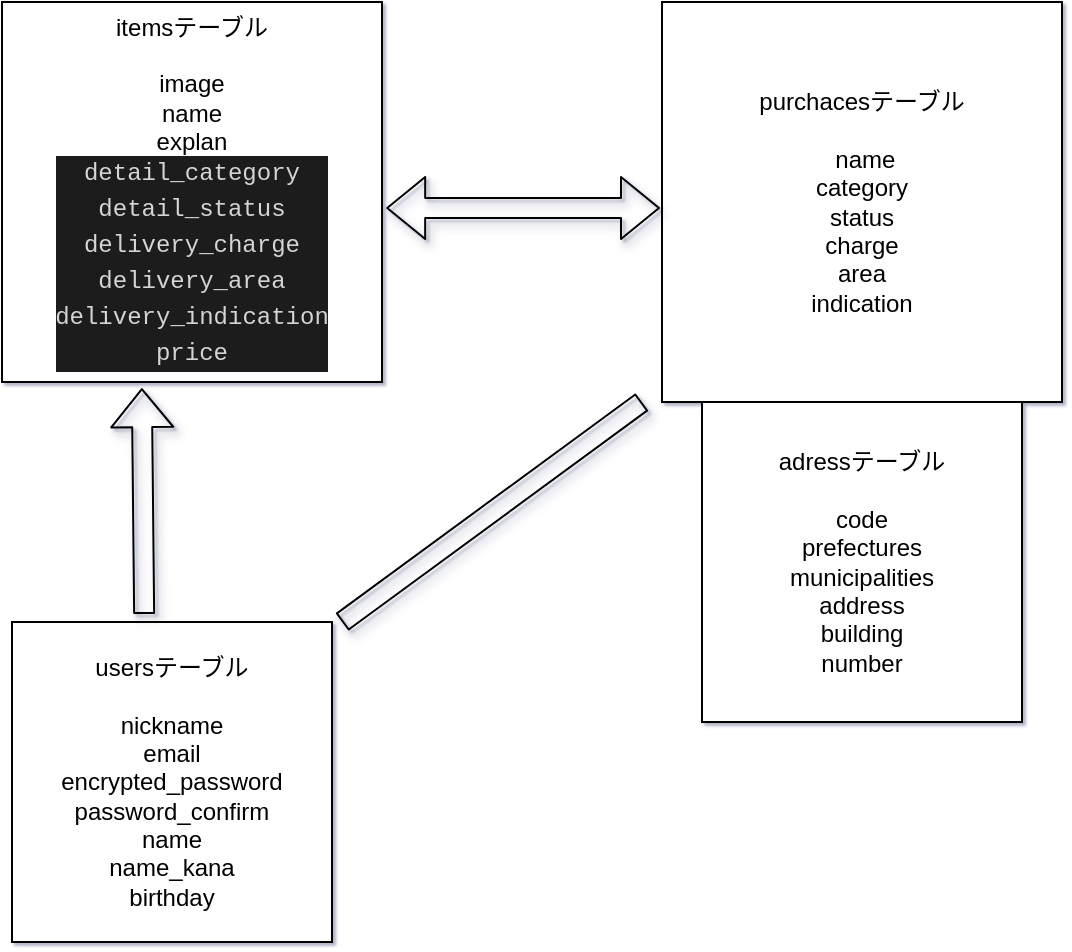 <mxfile>
    <diagram id="J8P9TEz4aJzeOegXR8Bj" name="ページ1">
        <mxGraphModel dx="513" dy="520" grid="1" gridSize="10" guides="1" tooltips="1" connect="1" arrows="1" fold="1" page="1" pageScale="1" pageWidth="827" pageHeight="1169" background="#ffffff" math="0" shadow="1">
            <root>
                <mxCell id="0"/>
                <mxCell id="1" parent="0"/>
                <mxCell id="2" value="itemsテーブル&lt;br&gt;&lt;br&gt;image&lt;br&gt;name&lt;br&gt;explan&lt;br&gt;&lt;div style=&quot;color: rgb(212 , 212 , 212) ; background-color: rgb(30 , 30 , 30) ; font-family: &amp;#34;menlo&amp;#34; , &amp;#34;monaco&amp;#34; , &amp;#34;courier new&amp;#34; , monospace ; line-height: 18px&quot;&gt;detail_category&lt;/div&gt;&lt;div style=&quot;color: rgb(212 , 212 , 212) ; background-color: rgb(30 , 30 , 30) ; font-family: &amp;#34;menlo&amp;#34; , &amp;#34;monaco&amp;#34; , &amp;#34;courier new&amp;#34; , monospace ; line-height: 18px&quot;&gt;detail_status&lt;/div&gt;&lt;div style=&quot;color: rgb(212 , 212 , 212) ; background-color: rgb(30 , 30 , 30) ; font-family: &amp;#34;menlo&amp;#34; , &amp;#34;monaco&amp;#34; , &amp;#34;courier new&amp;#34; , monospace ; line-height: 18px&quot;&gt;&lt;div style=&quot;line-height: 18px&quot;&gt;delivery_charge&lt;/div&gt;&lt;div style=&quot;line-height: 18px&quot;&gt;&lt;div style=&quot;font-family: &amp;#34;menlo&amp;#34; , &amp;#34;monaco&amp;#34; , &amp;#34;courier new&amp;#34; , monospace ; line-height: 18px&quot;&gt;delivery_area&lt;/div&gt;&lt;div style=&quot;font-family: &amp;#34;menlo&amp;#34; , &amp;#34;monaco&amp;#34; , &amp;#34;courier new&amp;#34; , monospace ; line-height: 18px&quot;&gt;&lt;div style=&quot;line-height: 18px&quot;&gt;delivery_indication&lt;/div&gt;&lt;div style=&quot;line-height: 18px&quot;&gt;&lt;div style=&quot;line-height: 18px&quot;&gt;price&lt;/div&gt;&lt;/div&gt;&lt;/div&gt;&lt;/div&gt;&lt;/div&gt;" style="whiteSpace=wrap;html=1;aspect=fixed;" vertex="1" parent="1">
                    <mxGeometry y="680" width="190" height="190" as="geometry"/>
                </mxCell>
                <mxCell id="4" value="usersテーブル&lt;br&gt;&lt;br&gt;nickname&lt;br&gt;email&lt;br&gt;encrypted_password&lt;br&gt;password_confirm&lt;br&gt;name&lt;br&gt;name_kana&lt;br&gt;birthday" style="whiteSpace=wrap;html=1;aspect=fixed;" vertex="1" parent="1">
                    <mxGeometry x="5" y="990" width="160" height="160" as="geometry"/>
                </mxCell>
                <mxCell id="13" value="purchacesテーブル&lt;br&gt;&lt;br&gt;&amp;nbsp;name&lt;br&gt;category&lt;br&gt;status&lt;br&gt;charge&lt;br&gt;area&lt;br&gt;indication" style="whiteSpace=wrap;html=1;aspect=fixed;" vertex="1" parent="1">
                    <mxGeometry x="330" y="680" width="200" height="200" as="geometry"/>
                </mxCell>
                <mxCell id="19" value="adressテーブル&lt;br&gt;&lt;br&gt;code&lt;br&gt;prefectures&lt;br&gt;municipalities&lt;br&gt;address&lt;br&gt;building&lt;br&gt;number" style="whiteSpace=wrap;html=1;aspect=fixed;" vertex="1" parent="1">
                    <mxGeometry x="350" y="880" width="160" height="160" as="geometry"/>
                </mxCell>
                <mxCell id="23" value="" style="shape=flexArrow;endArrow=classic;startArrow=classic;html=1;sourcePerimeterSpacing=0;width=0;endSize=5.67;entryX=-0.025;entryY=0.456;entryDx=0;entryDy=0;entryPerimeter=0;" edge="1" parent="1" target="19">
                    <mxGeometry width="100" height="100" relative="1" as="geometry">
                        <mxPoint x="170" y="1060" as="sourcePoint"/>
                        <mxPoint x="340" y="1060" as="targetPoint"/>
                        <Array as="points"/>
                    </mxGeometry>
                </mxCell>
                <mxCell id="25" value="" style="shape=flexArrow;endArrow=block;startArrow=none;html=1;sourcePerimeterSpacing=0;entryX=0.368;entryY=1.016;entryDx=0;entryDy=0;entryPerimeter=0;exitX=0.413;exitY=-0.025;exitDx=0;exitDy=0;exitPerimeter=0;elbow=vertical;shadow=1;sketch=0;endFill=0;startFill=0;" edge="1" parent="1" source="4" target="2">
                    <mxGeometry width="100" height="100" relative="1" as="geometry">
                        <mxPoint x="70" y="980" as="sourcePoint"/>
                        <mxPoint x="140" y="880" as="targetPoint"/>
                    </mxGeometry>
                </mxCell>
                <mxCell id="27" value="" style="endArrow=block;startArrow=block;html=1;shadow=1;sourcePerimeterSpacing=0;exitX=1.011;exitY=0.542;exitDx=0;exitDy=0;exitPerimeter=0;shape=flexArrow;endFill=0;" edge="1" parent="1" source="2">
                    <mxGeometry width="100" height="100" relative="1" as="geometry">
                        <mxPoint x="200" y="820" as="sourcePoint"/>
                        <mxPoint x="329" y="783" as="targetPoint"/>
                    </mxGeometry>
                </mxCell>
                <mxCell id="28" value="" style="shape=flexArrow;endArrow=none;startArrow=none;html=1;shadow=1;sourcePerimeterSpacing=0;startFill=0;endFill=0;" edge="1" parent="1">
                    <mxGeometry width="100" height="100" relative="1" as="geometry">
                        <mxPoint x="170" y="990" as="sourcePoint"/>
                        <mxPoint x="320" y="880" as="targetPoint"/>
                    </mxGeometry>
                </mxCell>
            </root>
        </mxGraphModel>
    </diagram>
</mxfile>
